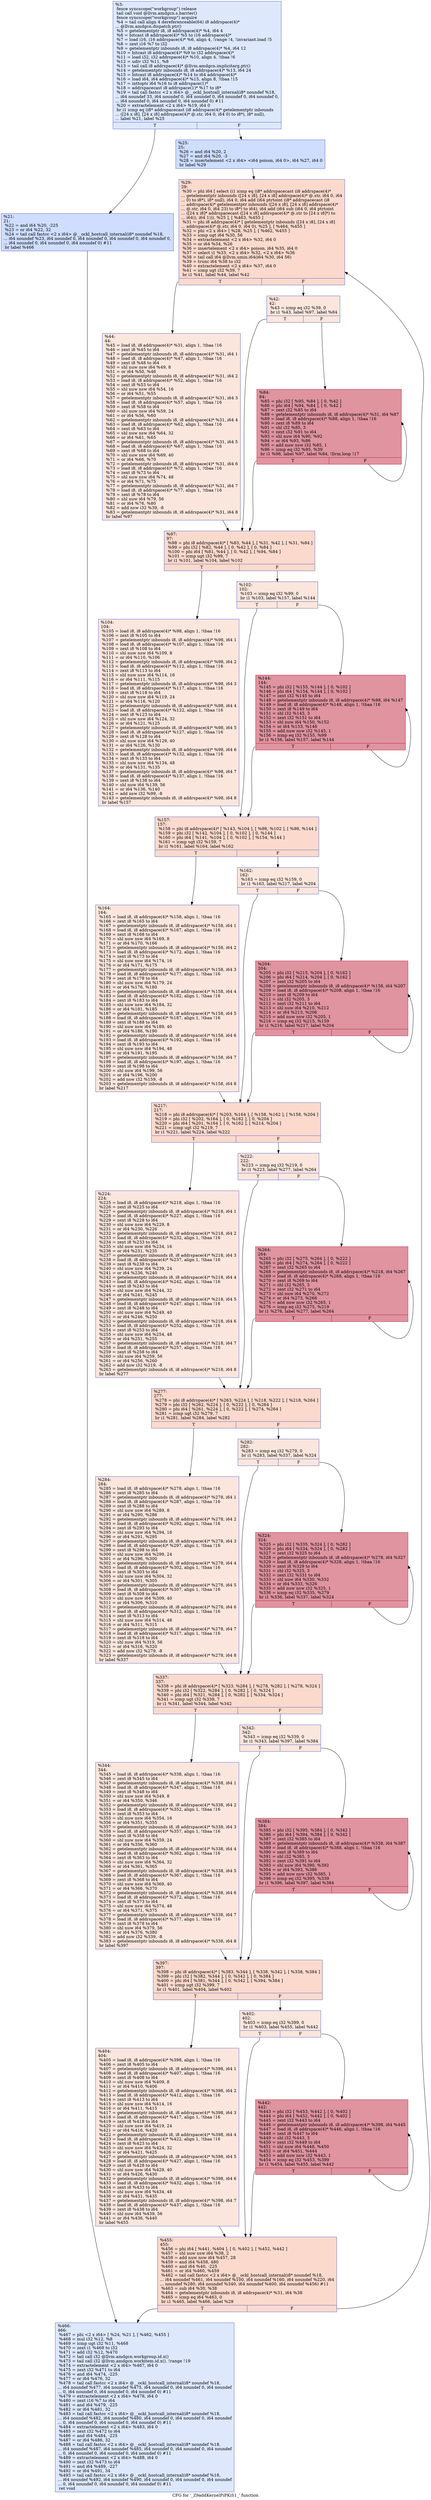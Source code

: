 digraph "CFG for '_Z9addKernelPiPKiS1_' function" {
	label="CFG for '_Z9addKernelPiPKiS1_' function";

	Node0x54f6190 [shape=record,color="#3d50c3ff", style=filled, fillcolor="#b2ccfb70",label="{%3:\l  fence syncscope(\"workgroup\") release\l  tail call void @llvm.amdgcn.s.barrier()\l  fence syncscope(\"workgroup\") acquire\l  %4 = tail call align 4 dereferenceable(64) i8 addrspace(4)*\l... @llvm.amdgcn.dispatch.ptr()\l  %5 = getelementptr i8, i8 addrspace(4)* %4, i64 4\l  %6 = bitcast i8 addrspace(4)* %5 to i16 addrspace(4)*\l  %7 = load i16, i16 addrspace(4)* %6, align 4, !range !4, !invariant.load !5\l  %8 = zext i16 %7 to i32\l  %9 = getelementptr inbounds i8, i8 addrspace(4)* %4, i64 12\l  %10 = bitcast i8 addrspace(4)* %9 to i32 addrspace(4)*\l  %11 = load i32, i32 addrspace(4)* %10, align 4, !tbaa !6\l  %12 = udiv i32 %11, %8\l  %13 = tail call i8 addrspace(4)* @llvm.amdgcn.implicitarg.ptr()\l  %14 = getelementptr inbounds i8, i8 addrspace(4)* %13, i64 24\l  %15 = bitcast i8 addrspace(4)* %14 to i64 addrspace(4)*\l  %16 = load i64, i64 addrspace(4)* %15, align 8, !tbaa !15\l  %17 = inttoptr i64 %16 to i8 addrspace(1)*\l  %18 = addrspacecast i8 addrspace(1)* %17 to i8*\l  %19 = tail call fastcc \<2 x i64\> @__ockl_hostcall_internal(i8* noundef %18,\l... i64 noundef 33, i64 noundef 0, i64 noundef 0, i64 noundef 0, i64 noundef 0,\l... i64 noundef 0, i64 noundef 0, i64 noundef 0) #11\l  %20 = extractelement \<2 x i64\> %19, i64 0\l  br i1 icmp eq (i8* addrspacecast (i8 addrspace(4)* getelementptr inbounds\l... ([24 x i8], [24 x i8] addrspace(4)* @.str, i64 0, i64 0) to i8*), i8* null),\l... label %21, label %25\l|{<s0>T|<s1>F}}"];
	Node0x54f6190:s0 -> Node0x54f8eb0;
	Node0x54f6190:s1 -> Node0x54f98a0;
	Node0x54f8eb0 [shape=record,color="#3d50c3ff", style=filled, fillcolor="#93b5fe70",label="{%21:\l21:                                               \l  %22 = and i64 %20, -225\l  %23 = or i64 %22, 32\l  %24 = tail call fastcc \<2 x i64\> @__ockl_hostcall_internal(i8* noundef %18,\l... i64 noundef %23, i64 noundef 0, i64 noundef 0, i64 noundef 0, i64 noundef 0,\l... i64 noundef 0, i64 noundef 0, i64 noundef 0) #11\l  br label %466\l}"];
	Node0x54f8eb0 -> Node0x54f9b60;
	Node0x54f98a0 [shape=record,color="#3d50c3ff", style=filled, fillcolor="#93b5fe70",label="{%25:\l25:                                               \l  %26 = and i64 %20, 2\l  %27 = and i64 %20, -3\l  %28 = insertelement \<2 x i64\> \<i64 poison, i64 0\>, i64 %27, i64 0\l  br label %29\l}"];
	Node0x54f98a0 -> Node0x54fa700;
	Node0x54fa700 [shape=record,color="#3d50c3ff", style=filled, fillcolor="#f7ac8e70",label="{%29:\l29:                                               \l  %30 = phi i64 [ select (i1 icmp eq (i8* addrspacecast (i8 addrspace(4)*\l... getelementptr inbounds ([24 x i8], [24 x i8] addrspace(4)* @.str, i64 0, i64\l... 0) to i8*), i8* null), i64 0, i64 add (i64 ptrtoint (i8* addrspacecast (i8\l... addrspace(4)* getelementptr inbounds ([24 x i8], [24 x i8] addrspace(4)*\l... @.str, i64 0, i64 23) to i8*) to i64), i64 add (i64 sub (i64 0, i64 ptrtoint\l... ([24 x i8]* addrspacecast ([24 x i8] addrspace(4)* @.str to [24 x i8]*) to\l... i64)), i64 1))), %25 ], [ %463, %455 ]\l  %31 = phi i8 addrspace(4)* [ getelementptr inbounds ([24 x i8], [24 x i8]\l... addrspace(4)* @.str, i64 0, i64 0), %25 ], [ %464, %455 ]\l  %32 = phi \<2 x i64\> [ %28, %25 ], [ %462, %455 ]\l  %33 = icmp ugt i64 %30, 56\l  %34 = extractelement \<2 x i64\> %32, i64 0\l  %35 = or i64 %34, %26\l  %36 = insertelement \<2 x i64\> poison, i64 %35, i64 0\l  %37 = select i1 %33, \<2 x i64\> %32, \<2 x i64\> %36\l  %38 = tail call i64 @llvm.umin.i64(i64 %30, i64 56)\l  %39 = trunc i64 %38 to i32\l  %40 = extractelement \<2 x i64\> %37, i64 0\l  %41 = icmp ugt i32 %39, 7\l  br i1 %41, label %44, label %42\l|{<s0>T|<s1>F}}"];
	Node0x54fa700:s0 -> Node0x54fb750;
	Node0x54fa700:s1 -> Node0x54fb7e0;
	Node0x54fb7e0 [shape=record,color="#3d50c3ff", style=filled, fillcolor="#f3c7b170",label="{%42:\l42:                                               \l  %43 = icmp eq i32 %39, 0\l  br i1 %43, label %97, label %84\l|{<s0>T|<s1>F}}"];
	Node0x54fb7e0:s0 -> Node0x54fb9e0;
	Node0x54fb7e0:s1 -> Node0x54fba30;
	Node0x54fb750 [shape=record,color="#3d50c3ff", style=filled, fillcolor="#f3c7b170",label="{%44:\l44:                                               \l  %45 = load i8, i8 addrspace(4)* %31, align 1, !tbaa !16\l  %46 = zext i8 %45 to i64\l  %47 = getelementptr inbounds i8, i8 addrspace(4)* %31, i64 1\l  %48 = load i8, i8 addrspace(4)* %47, align 1, !tbaa !16\l  %49 = zext i8 %48 to i64\l  %50 = shl nuw nsw i64 %49, 8\l  %51 = or i64 %50, %46\l  %52 = getelementptr inbounds i8, i8 addrspace(4)* %31, i64 2\l  %53 = load i8, i8 addrspace(4)* %52, align 1, !tbaa !16\l  %54 = zext i8 %53 to i64\l  %55 = shl nuw nsw i64 %54, 16\l  %56 = or i64 %51, %55\l  %57 = getelementptr inbounds i8, i8 addrspace(4)* %31, i64 3\l  %58 = load i8, i8 addrspace(4)* %57, align 1, !tbaa !16\l  %59 = zext i8 %58 to i64\l  %60 = shl nuw nsw i64 %59, 24\l  %61 = or i64 %56, %60\l  %62 = getelementptr inbounds i8, i8 addrspace(4)* %31, i64 4\l  %63 = load i8, i8 addrspace(4)* %62, align 1, !tbaa !16\l  %64 = zext i8 %63 to i64\l  %65 = shl nuw nsw i64 %64, 32\l  %66 = or i64 %61, %65\l  %67 = getelementptr inbounds i8, i8 addrspace(4)* %31, i64 5\l  %68 = load i8, i8 addrspace(4)* %67, align 1, !tbaa !16\l  %69 = zext i8 %68 to i64\l  %70 = shl nuw nsw i64 %69, 40\l  %71 = or i64 %66, %70\l  %72 = getelementptr inbounds i8, i8 addrspace(4)* %31, i64 6\l  %73 = load i8, i8 addrspace(4)* %72, align 1, !tbaa !16\l  %74 = zext i8 %73 to i64\l  %75 = shl nuw nsw i64 %74, 48\l  %76 = or i64 %71, %75\l  %77 = getelementptr inbounds i8, i8 addrspace(4)* %31, i64 7\l  %78 = load i8, i8 addrspace(4)* %77, align 1, !tbaa !16\l  %79 = zext i8 %78 to i64\l  %80 = shl nuw i64 %79, 56\l  %81 = or i64 %76, %80\l  %82 = add nsw i32 %39, -8\l  %83 = getelementptr inbounds i8, i8 addrspace(4)* %31, i64 8\l  br label %97\l}"];
	Node0x54fb750 -> Node0x54fb9e0;
	Node0x54fba30 [shape=record,color="#b70d28ff", style=filled, fillcolor="#b70d2870",label="{%84:\l84:                                               \l  %85 = phi i32 [ %95, %84 ], [ 0, %42 ]\l  %86 = phi i64 [ %94, %84 ], [ 0, %42 ]\l  %87 = zext i32 %85 to i64\l  %88 = getelementptr inbounds i8, i8 addrspace(4)* %31, i64 %87\l  %89 = load i8, i8 addrspace(4)* %88, align 1, !tbaa !16\l  %90 = zext i8 %89 to i64\l  %91 = shl i32 %85, 3\l  %92 = zext i32 %91 to i64\l  %93 = shl nuw i64 %90, %92\l  %94 = or i64 %93, %86\l  %95 = add nuw nsw i32 %85, 1\l  %96 = icmp eq i32 %95, %39\l  br i1 %96, label %97, label %84, !llvm.loop !17\l|{<s0>T|<s1>F}}"];
	Node0x54fba30:s0 -> Node0x54fb9e0;
	Node0x54fba30:s1 -> Node0x54fba30;
	Node0x54fb9e0 [shape=record,color="#3d50c3ff", style=filled, fillcolor="#f7ac8e70",label="{%97:\l97:                                               \l  %98 = phi i8 addrspace(4)* [ %83, %44 ], [ %31, %42 ], [ %31, %84 ]\l  %99 = phi i32 [ %82, %44 ], [ 0, %42 ], [ 0, %84 ]\l  %100 = phi i64 [ %81, %44 ], [ 0, %42 ], [ %94, %84 ]\l  %101 = icmp ugt i32 %99, 7\l  br i1 %101, label %104, label %102\l|{<s0>T|<s1>F}}"];
	Node0x54fb9e0:s0 -> Node0x54fe730;
	Node0x54fb9e0:s1 -> Node0x54fe780;
	Node0x54fe780 [shape=record,color="#3d50c3ff", style=filled, fillcolor="#f3c7b170",label="{%102:\l102:                                              \l  %103 = icmp eq i32 %99, 0\l  br i1 %103, label %157, label %144\l|{<s0>T|<s1>F}}"];
	Node0x54fe780:s0 -> Node0x54fe950;
	Node0x54fe780:s1 -> Node0x54fe9a0;
	Node0x54fe730 [shape=record,color="#3d50c3ff", style=filled, fillcolor="#f3c7b170",label="{%104:\l104:                                              \l  %105 = load i8, i8 addrspace(4)* %98, align 1, !tbaa !16\l  %106 = zext i8 %105 to i64\l  %107 = getelementptr inbounds i8, i8 addrspace(4)* %98, i64 1\l  %108 = load i8, i8 addrspace(4)* %107, align 1, !tbaa !16\l  %109 = zext i8 %108 to i64\l  %110 = shl nuw nsw i64 %109, 8\l  %111 = or i64 %110, %106\l  %112 = getelementptr inbounds i8, i8 addrspace(4)* %98, i64 2\l  %113 = load i8, i8 addrspace(4)* %112, align 1, !tbaa !16\l  %114 = zext i8 %113 to i64\l  %115 = shl nuw nsw i64 %114, 16\l  %116 = or i64 %111, %115\l  %117 = getelementptr inbounds i8, i8 addrspace(4)* %98, i64 3\l  %118 = load i8, i8 addrspace(4)* %117, align 1, !tbaa !16\l  %119 = zext i8 %118 to i64\l  %120 = shl nuw nsw i64 %119, 24\l  %121 = or i64 %116, %120\l  %122 = getelementptr inbounds i8, i8 addrspace(4)* %98, i64 4\l  %123 = load i8, i8 addrspace(4)* %122, align 1, !tbaa !16\l  %124 = zext i8 %123 to i64\l  %125 = shl nuw nsw i64 %124, 32\l  %126 = or i64 %121, %125\l  %127 = getelementptr inbounds i8, i8 addrspace(4)* %98, i64 5\l  %128 = load i8, i8 addrspace(4)* %127, align 1, !tbaa !16\l  %129 = zext i8 %128 to i64\l  %130 = shl nuw nsw i64 %129, 40\l  %131 = or i64 %126, %130\l  %132 = getelementptr inbounds i8, i8 addrspace(4)* %98, i64 6\l  %133 = load i8, i8 addrspace(4)* %132, align 1, !tbaa !16\l  %134 = zext i8 %133 to i64\l  %135 = shl nuw nsw i64 %134, 48\l  %136 = or i64 %131, %135\l  %137 = getelementptr inbounds i8, i8 addrspace(4)* %98, i64 7\l  %138 = load i8, i8 addrspace(4)* %137, align 1, !tbaa !16\l  %139 = zext i8 %138 to i64\l  %140 = shl nuw i64 %139, 56\l  %141 = or i64 %136, %140\l  %142 = add nsw i32 %99, -8\l  %143 = getelementptr inbounds i8, i8 addrspace(4)* %98, i64 8\l  br label %157\l}"];
	Node0x54fe730 -> Node0x54fe950;
	Node0x54fe9a0 [shape=record,color="#b70d28ff", style=filled, fillcolor="#b70d2870",label="{%144:\l144:                                              \l  %145 = phi i32 [ %155, %144 ], [ 0, %102 ]\l  %146 = phi i64 [ %154, %144 ], [ 0, %102 ]\l  %147 = zext i32 %145 to i64\l  %148 = getelementptr inbounds i8, i8 addrspace(4)* %98, i64 %147\l  %149 = load i8, i8 addrspace(4)* %148, align 1, !tbaa !16\l  %150 = zext i8 %149 to i64\l  %151 = shl i32 %145, 3\l  %152 = zext i32 %151 to i64\l  %153 = shl nuw i64 %150, %152\l  %154 = or i64 %153, %146\l  %155 = add nuw nsw i32 %145, 1\l  %156 = icmp eq i32 %155, %99\l  br i1 %156, label %157, label %144\l|{<s0>T|<s1>F}}"];
	Node0x54fe9a0:s0 -> Node0x54fe950;
	Node0x54fe9a0:s1 -> Node0x54fe9a0;
	Node0x54fe950 [shape=record,color="#3d50c3ff", style=filled, fillcolor="#f7ac8e70",label="{%157:\l157:                                              \l  %158 = phi i8 addrspace(4)* [ %143, %104 ], [ %98, %102 ], [ %98, %144 ]\l  %159 = phi i32 [ %142, %104 ], [ 0, %102 ], [ 0, %144 ]\l  %160 = phi i64 [ %141, %104 ], [ 0, %102 ], [ %154, %144 ]\l  %161 = icmp ugt i32 %159, 7\l  br i1 %161, label %164, label %162\l|{<s0>T|<s1>F}}"];
	Node0x54fe950:s0 -> Node0x5500e70;
	Node0x54fe950:s1 -> Node0x5500ec0;
	Node0x5500ec0 [shape=record,color="#3d50c3ff", style=filled, fillcolor="#f3c7b170",label="{%162:\l162:                                              \l  %163 = icmp eq i32 %159, 0\l  br i1 %163, label %217, label %204\l|{<s0>T|<s1>F}}"];
	Node0x5500ec0:s0 -> Node0x5501050;
	Node0x5500ec0:s1 -> Node0x55010a0;
	Node0x5500e70 [shape=record,color="#3d50c3ff", style=filled, fillcolor="#f3c7b170",label="{%164:\l164:                                              \l  %165 = load i8, i8 addrspace(4)* %158, align 1, !tbaa !16\l  %166 = zext i8 %165 to i64\l  %167 = getelementptr inbounds i8, i8 addrspace(4)* %158, i64 1\l  %168 = load i8, i8 addrspace(4)* %167, align 1, !tbaa !16\l  %169 = zext i8 %168 to i64\l  %170 = shl nuw nsw i64 %169, 8\l  %171 = or i64 %170, %166\l  %172 = getelementptr inbounds i8, i8 addrspace(4)* %158, i64 2\l  %173 = load i8, i8 addrspace(4)* %172, align 1, !tbaa !16\l  %174 = zext i8 %173 to i64\l  %175 = shl nuw nsw i64 %174, 16\l  %176 = or i64 %171, %175\l  %177 = getelementptr inbounds i8, i8 addrspace(4)* %158, i64 3\l  %178 = load i8, i8 addrspace(4)* %177, align 1, !tbaa !16\l  %179 = zext i8 %178 to i64\l  %180 = shl nuw nsw i64 %179, 24\l  %181 = or i64 %176, %180\l  %182 = getelementptr inbounds i8, i8 addrspace(4)* %158, i64 4\l  %183 = load i8, i8 addrspace(4)* %182, align 1, !tbaa !16\l  %184 = zext i8 %183 to i64\l  %185 = shl nuw nsw i64 %184, 32\l  %186 = or i64 %181, %185\l  %187 = getelementptr inbounds i8, i8 addrspace(4)* %158, i64 5\l  %188 = load i8, i8 addrspace(4)* %187, align 1, !tbaa !16\l  %189 = zext i8 %188 to i64\l  %190 = shl nuw nsw i64 %189, 40\l  %191 = or i64 %186, %190\l  %192 = getelementptr inbounds i8, i8 addrspace(4)* %158, i64 6\l  %193 = load i8, i8 addrspace(4)* %192, align 1, !tbaa !16\l  %194 = zext i8 %193 to i64\l  %195 = shl nuw nsw i64 %194, 48\l  %196 = or i64 %191, %195\l  %197 = getelementptr inbounds i8, i8 addrspace(4)* %158, i64 7\l  %198 = load i8, i8 addrspace(4)* %197, align 1, !tbaa !16\l  %199 = zext i8 %198 to i64\l  %200 = shl nuw i64 %199, 56\l  %201 = or i64 %196, %200\l  %202 = add nsw i32 %159, -8\l  %203 = getelementptr inbounds i8, i8 addrspace(4)* %158, i64 8\l  br label %217\l}"];
	Node0x5500e70 -> Node0x5501050;
	Node0x55010a0 [shape=record,color="#b70d28ff", style=filled, fillcolor="#b70d2870",label="{%204:\l204:                                              \l  %205 = phi i32 [ %215, %204 ], [ 0, %162 ]\l  %206 = phi i64 [ %214, %204 ], [ 0, %162 ]\l  %207 = zext i32 %205 to i64\l  %208 = getelementptr inbounds i8, i8 addrspace(4)* %158, i64 %207\l  %209 = load i8, i8 addrspace(4)* %208, align 1, !tbaa !16\l  %210 = zext i8 %209 to i64\l  %211 = shl i32 %205, 3\l  %212 = zext i32 %211 to i64\l  %213 = shl nuw i64 %210, %212\l  %214 = or i64 %213, %206\l  %215 = add nuw nsw i32 %205, 1\l  %216 = icmp eq i32 %215, %159\l  br i1 %216, label %217, label %204\l|{<s0>T|<s1>F}}"];
	Node0x55010a0:s0 -> Node0x5501050;
	Node0x55010a0:s1 -> Node0x55010a0;
	Node0x5501050 [shape=record,color="#3d50c3ff", style=filled, fillcolor="#f7ac8e70",label="{%217:\l217:                                              \l  %218 = phi i8 addrspace(4)* [ %203, %164 ], [ %158, %162 ], [ %158, %204 ]\l  %219 = phi i32 [ %202, %164 ], [ 0, %162 ], [ 0, %204 ]\l  %220 = phi i64 [ %201, %164 ], [ 0, %162 ], [ %214, %204 ]\l  %221 = icmp ugt i32 %219, 7\l  br i1 %221, label %224, label %222\l|{<s0>T|<s1>F}}"];
	Node0x5501050:s0 -> Node0x55030f0;
	Node0x5501050:s1 -> Node0x5503140;
	Node0x5503140 [shape=record,color="#3d50c3ff", style=filled, fillcolor="#f3c7b170",label="{%222:\l222:                                              \l  %223 = icmp eq i32 %219, 0\l  br i1 %223, label %277, label %264\l|{<s0>T|<s1>F}}"];
	Node0x5503140:s0 -> Node0x55032d0;
	Node0x5503140:s1 -> Node0x5503320;
	Node0x55030f0 [shape=record,color="#3d50c3ff", style=filled, fillcolor="#f3c7b170",label="{%224:\l224:                                              \l  %225 = load i8, i8 addrspace(4)* %218, align 1, !tbaa !16\l  %226 = zext i8 %225 to i64\l  %227 = getelementptr inbounds i8, i8 addrspace(4)* %218, i64 1\l  %228 = load i8, i8 addrspace(4)* %227, align 1, !tbaa !16\l  %229 = zext i8 %228 to i64\l  %230 = shl nuw nsw i64 %229, 8\l  %231 = or i64 %230, %226\l  %232 = getelementptr inbounds i8, i8 addrspace(4)* %218, i64 2\l  %233 = load i8, i8 addrspace(4)* %232, align 1, !tbaa !16\l  %234 = zext i8 %233 to i64\l  %235 = shl nuw nsw i64 %234, 16\l  %236 = or i64 %231, %235\l  %237 = getelementptr inbounds i8, i8 addrspace(4)* %218, i64 3\l  %238 = load i8, i8 addrspace(4)* %237, align 1, !tbaa !16\l  %239 = zext i8 %238 to i64\l  %240 = shl nuw nsw i64 %239, 24\l  %241 = or i64 %236, %240\l  %242 = getelementptr inbounds i8, i8 addrspace(4)* %218, i64 4\l  %243 = load i8, i8 addrspace(4)* %242, align 1, !tbaa !16\l  %244 = zext i8 %243 to i64\l  %245 = shl nuw nsw i64 %244, 32\l  %246 = or i64 %241, %245\l  %247 = getelementptr inbounds i8, i8 addrspace(4)* %218, i64 5\l  %248 = load i8, i8 addrspace(4)* %247, align 1, !tbaa !16\l  %249 = zext i8 %248 to i64\l  %250 = shl nuw nsw i64 %249, 40\l  %251 = or i64 %246, %250\l  %252 = getelementptr inbounds i8, i8 addrspace(4)* %218, i64 6\l  %253 = load i8, i8 addrspace(4)* %252, align 1, !tbaa !16\l  %254 = zext i8 %253 to i64\l  %255 = shl nuw nsw i64 %254, 48\l  %256 = or i64 %251, %255\l  %257 = getelementptr inbounds i8, i8 addrspace(4)* %218, i64 7\l  %258 = load i8, i8 addrspace(4)* %257, align 1, !tbaa !16\l  %259 = zext i8 %258 to i64\l  %260 = shl nuw i64 %259, 56\l  %261 = or i64 %256, %260\l  %262 = add nsw i32 %219, -8\l  %263 = getelementptr inbounds i8, i8 addrspace(4)* %218, i64 8\l  br label %277\l}"];
	Node0x55030f0 -> Node0x55032d0;
	Node0x5503320 [shape=record,color="#b70d28ff", style=filled, fillcolor="#b70d2870",label="{%264:\l264:                                              \l  %265 = phi i32 [ %275, %264 ], [ 0, %222 ]\l  %266 = phi i64 [ %274, %264 ], [ 0, %222 ]\l  %267 = zext i32 %265 to i64\l  %268 = getelementptr inbounds i8, i8 addrspace(4)* %218, i64 %267\l  %269 = load i8, i8 addrspace(4)* %268, align 1, !tbaa !16\l  %270 = zext i8 %269 to i64\l  %271 = shl i32 %265, 3\l  %272 = zext i32 %271 to i64\l  %273 = shl nuw i64 %270, %272\l  %274 = or i64 %273, %266\l  %275 = add nuw nsw i32 %265, 1\l  %276 = icmp eq i32 %275, %219\l  br i1 %276, label %277, label %264\l|{<s0>T|<s1>F}}"];
	Node0x5503320:s0 -> Node0x55032d0;
	Node0x5503320:s1 -> Node0x5503320;
	Node0x55032d0 [shape=record,color="#3d50c3ff", style=filled, fillcolor="#f7ac8e70",label="{%277:\l277:                                              \l  %278 = phi i8 addrspace(4)* [ %263, %224 ], [ %218, %222 ], [ %218, %264 ]\l  %279 = phi i32 [ %262, %224 ], [ 0, %222 ], [ 0, %264 ]\l  %280 = phi i64 [ %261, %224 ], [ 0, %222 ], [ %274, %264 ]\l  %281 = icmp ugt i32 %279, 7\l  br i1 %281, label %284, label %282\l|{<s0>T|<s1>F}}"];
	Node0x55032d0:s0 -> Node0x5505b50;
	Node0x55032d0:s1 -> Node0x5505ba0;
	Node0x5505ba0 [shape=record,color="#3d50c3ff", style=filled, fillcolor="#f3c7b170",label="{%282:\l282:                                              \l  %283 = icmp eq i32 %279, 0\l  br i1 %283, label %337, label %324\l|{<s0>T|<s1>F}}"];
	Node0x5505ba0:s0 -> Node0x5505d30;
	Node0x5505ba0:s1 -> Node0x5505d80;
	Node0x5505b50 [shape=record,color="#3d50c3ff", style=filled, fillcolor="#f3c7b170",label="{%284:\l284:                                              \l  %285 = load i8, i8 addrspace(4)* %278, align 1, !tbaa !16\l  %286 = zext i8 %285 to i64\l  %287 = getelementptr inbounds i8, i8 addrspace(4)* %278, i64 1\l  %288 = load i8, i8 addrspace(4)* %287, align 1, !tbaa !16\l  %289 = zext i8 %288 to i64\l  %290 = shl nuw nsw i64 %289, 8\l  %291 = or i64 %290, %286\l  %292 = getelementptr inbounds i8, i8 addrspace(4)* %278, i64 2\l  %293 = load i8, i8 addrspace(4)* %292, align 1, !tbaa !16\l  %294 = zext i8 %293 to i64\l  %295 = shl nuw nsw i64 %294, 16\l  %296 = or i64 %291, %295\l  %297 = getelementptr inbounds i8, i8 addrspace(4)* %278, i64 3\l  %298 = load i8, i8 addrspace(4)* %297, align 1, !tbaa !16\l  %299 = zext i8 %298 to i64\l  %300 = shl nuw nsw i64 %299, 24\l  %301 = or i64 %296, %300\l  %302 = getelementptr inbounds i8, i8 addrspace(4)* %278, i64 4\l  %303 = load i8, i8 addrspace(4)* %302, align 1, !tbaa !16\l  %304 = zext i8 %303 to i64\l  %305 = shl nuw nsw i64 %304, 32\l  %306 = or i64 %301, %305\l  %307 = getelementptr inbounds i8, i8 addrspace(4)* %278, i64 5\l  %308 = load i8, i8 addrspace(4)* %307, align 1, !tbaa !16\l  %309 = zext i8 %308 to i64\l  %310 = shl nuw nsw i64 %309, 40\l  %311 = or i64 %306, %310\l  %312 = getelementptr inbounds i8, i8 addrspace(4)* %278, i64 6\l  %313 = load i8, i8 addrspace(4)* %312, align 1, !tbaa !16\l  %314 = zext i8 %313 to i64\l  %315 = shl nuw nsw i64 %314, 48\l  %316 = or i64 %311, %315\l  %317 = getelementptr inbounds i8, i8 addrspace(4)* %278, i64 7\l  %318 = load i8, i8 addrspace(4)* %317, align 1, !tbaa !16\l  %319 = zext i8 %318 to i64\l  %320 = shl nuw i64 %319, 56\l  %321 = or i64 %316, %320\l  %322 = add nsw i32 %279, -8\l  %323 = getelementptr inbounds i8, i8 addrspace(4)* %278, i64 8\l  br label %337\l}"];
	Node0x5505b50 -> Node0x5505d30;
	Node0x5505d80 [shape=record,color="#b70d28ff", style=filled, fillcolor="#b70d2870",label="{%324:\l324:                                              \l  %325 = phi i32 [ %335, %324 ], [ 0, %282 ]\l  %326 = phi i64 [ %334, %324 ], [ 0, %282 ]\l  %327 = zext i32 %325 to i64\l  %328 = getelementptr inbounds i8, i8 addrspace(4)* %278, i64 %327\l  %329 = load i8, i8 addrspace(4)* %328, align 1, !tbaa !16\l  %330 = zext i8 %329 to i64\l  %331 = shl i32 %325, 3\l  %332 = zext i32 %331 to i64\l  %333 = shl nuw i64 %330, %332\l  %334 = or i64 %333, %326\l  %335 = add nuw nsw i32 %325, 1\l  %336 = icmp eq i32 %335, %279\l  br i1 %336, label %337, label %324\l|{<s0>T|<s1>F}}"];
	Node0x5505d80:s0 -> Node0x5505d30;
	Node0x5505d80:s1 -> Node0x5505d80;
	Node0x5505d30 [shape=record,color="#3d50c3ff", style=filled, fillcolor="#f7ac8e70",label="{%337:\l337:                                              \l  %338 = phi i8 addrspace(4)* [ %323, %284 ], [ %278, %282 ], [ %278, %324 ]\l  %339 = phi i32 [ %322, %284 ], [ 0, %282 ], [ 0, %324 ]\l  %340 = phi i64 [ %321, %284 ], [ 0, %282 ], [ %334, %324 ]\l  %341 = icmp ugt i32 %339, 7\l  br i1 %341, label %344, label %342\l|{<s0>T|<s1>F}}"];
	Node0x5505d30:s0 -> Node0x55087a0;
	Node0x5505d30:s1 -> Node0x55087f0;
	Node0x55087f0 [shape=record,color="#3d50c3ff", style=filled, fillcolor="#f3c7b170",label="{%342:\l342:                                              \l  %343 = icmp eq i32 %339, 0\l  br i1 %343, label %397, label %384\l|{<s0>T|<s1>F}}"];
	Node0x55087f0:s0 -> Node0x5508980;
	Node0x55087f0:s1 -> Node0x55089d0;
	Node0x55087a0 [shape=record,color="#3d50c3ff", style=filled, fillcolor="#f3c7b170",label="{%344:\l344:                                              \l  %345 = load i8, i8 addrspace(4)* %338, align 1, !tbaa !16\l  %346 = zext i8 %345 to i64\l  %347 = getelementptr inbounds i8, i8 addrspace(4)* %338, i64 1\l  %348 = load i8, i8 addrspace(4)* %347, align 1, !tbaa !16\l  %349 = zext i8 %348 to i64\l  %350 = shl nuw nsw i64 %349, 8\l  %351 = or i64 %350, %346\l  %352 = getelementptr inbounds i8, i8 addrspace(4)* %338, i64 2\l  %353 = load i8, i8 addrspace(4)* %352, align 1, !tbaa !16\l  %354 = zext i8 %353 to i64\l  %355 = shl nuw nsw i64 %354, 16\l  %356 = or i64 %351, %355\l  %357 = getelementptr inbounds i8, i8 addrspace(4)* %338, i64 3\l  %358 = load i8, i8 addrspace(4)* %357, align 1, !tbaa !16\l  %359 = zext i8 %358 to i64\l  %360 = shl nuw nsw i64 %359, 24\l  %361 = or i64 %356, %360\l  %362 = getelementptr inbounds i8, i8 addrspace(4)* %338, i64 4\l  %363 = load i8, i8 addrspace(4)* %362, align 1, !tbaa !16\l  %364 = zext i8 %363 to i64\l  %365 = shl nuw nsw i64 %364, 32\l  %366 = or i64 %361, %365\l  %367 = getelementptr inbounds i8, i8 addrspace(4)* %338, i64 5\l  %368 = load i8, i8 addrspace(4)* %367, align 1, !tbaa !16\l  %369 = zext i8 %368 to i64\l  %370 = shl nuw nsw i64 %369, 40\l  %371 = or i64 %366, %370\l  %372 = getelementptr inbounds i8, i8 addrspace(4)* %338, i64 6\l  %373 = load i8, i8 addrspace(4)* %372, align 1, !tbaa !16\l  %374 = zext i8 %373 to i64\l  %375 = shl nuw nsw i64 %374, 48\l  %376 = or i64 %371, %375\l  %377 = getelementptr inbounds i8, i8 addrspace(4)* %338, i64 7\l  %378 = load i8, i8 addrspace(4)* %377, align 1, !tbaa !16\l  %379 = zext i8 %378 to i64\l  %380 = shl nuw i64 %379, 56\l  %381 = or i64 %376, %380\l  %382 = add nsw i32 %339, -8\l  %383 = getelementptr inbounds i8, i8 addrspace(4)* %338, i64 8\l  br label %397\l}"];
	Node0x55087a0 -> Node0x5508980;
	Node0x55089d0 [shape=record,color="#b70d28ff", style=filled, fillcolor="#b70d2870",label="{%384:\l384:                                              \l  %385 = phi i32 [ %395, %384 ], [ 0, %342 ]\l  %386 = phi i64 [ %394, %384 ], [ 0, %342 ]\l  %387 = zext i32 %385 to i64\l  %388 = getelementptr inbounds i8, i8 addrspace(4)* %338, i64 %387\l  %389 = load i8, i8 addrspace(4)* %388, align 1, !tbaa !16\l  %390 = zext i8 %389 to i64\l  %391 = shl i32 %385, 3\l  %392 = zext i32 %391 to i64\l  %393 = shl nuw i64 %390, %392\l  %394 = or i64 %393, %386\l  %395 = add nuw nsw i32 %385, 1\l  %396 = icmp eq i32 %395, %339\l  br i1 %396, label %397, label %384\l|{<s0>T|<s1>F}}"];
	Node0x55089d0:s0 -> Node0x5508980;
	Node0x55089d0:s1 -> Node0x55089d0;
	Node0x5508980 [shape=record,color="#3d50c3ff", style=filled, fillcolor="#f7ac8e70",label="{%397:\l397:                                              \l  %398 = phi i8 addrspace(4)* [ %383, %344 ], [ %338, %342 ], [ %338, %384 ]\l  %399 = phi i32 [ %382, %344 ], [ 0, %342 ], [ 0, %384 ]\l  %400 = phi i64 [ %381, %344 ], [ 0, %342 ], [ %394, %384 ]\l  %401 = icmp ugt i32 %399, 7\l  br i1 %401, label %404, label %402\l|{<s0>T|<s1>F}}"];
	Node0x5508980:s0 -> Node0x550b000;
	Node0x5508980:s1 -> Node0x550b050;
	Node0x550b050 [shape=record,color="#3d50c3ff", style=filled, fillcolor="#f3c7b170",label="{%402:\l402:                                              \l  %403 = icmp eq i32 %399, 0\l  br i1 %403, label %455, label %442\l|{<s0>T|<s1>F}}"];
	Node0x550b050:s0 -> Node0x54faba0;
	Node0x550b050:s1 -> Node0x550b1e0;
	Node0x550b000 [shape=record,color="#3d50c3ff", style=filled, fillcolor="#f3c7b170",label="{%404:\l404:                                              \l  %405 = load i8, i8 addrspace(4)* %398, align 1, !tbaa !16\l  %406 = zext i8 %405 to i64\l  %407 = getelementptr inbounds i8, i8 addrspace(4)* %398, i64 1\l  %408 = load i8, i8 addrspace(4)* %407, align 1, !tbaa !16\l  %409 = zext i8 %408 to i64\l  %410 = shl nuw nsw i64 %409, 8\l  %411 = or i64 %410, %406\l  %412 = getelementptr inbounds i8, i8 addrspace(4)* %398, i64 2\l  %413 = load i8, i8 addrspace(4)* %412, align 1, !tbaa !16\l  %414 = zext i8 %413 to i64\l  %415 = shl nuw nsw i64 %414, 16\l  %416 = or i64 %411, %415\l  %417 = getelementptr inbounds i8, i8 addrspace(4)* %398, i64 3\l  %418 = load i8, i8 addrspace(4)* %417, align 1, !tbaa !16\l  %419 = zext i8 %418 to i64\l  %420 = shl nuw nsw i64 %419, 24\l  %421 = or i64 %416, %420\l  %422 = getelementptr inbounds i8, i8 addrspace(4)* %398, i64 4\l  %423 = load i8, i8 addrspace(4)* %422, align 1, !tbaa !16\l  %424 = zext i8 %423 to i64\l  %425 = shl nuw nsw i64 %424, 32\l  %426 = or i64 %421, %425\l  %427 = getelementptr inbounds i8, i8 addrspace(4)* %398, i64 5\l  %428 = load i8, i8 addrspace(4)* %427, align 1, !tbaa !16\l  %429 = zext i8 %428 to i64\l  %430 = shl nuw nsw i64 %429, 40\l  %431 = or i64 %426, %430\l  %432 = getelementptr inbounds i8, i8 addrspace(4)* %398, i64 6\l  %433 = load i8, i8 addrspace(4)* %432, align 1, !tbaa !16\l  %434 = zext i8 %433 to i64\l  %435 = shl nuw nsw i64 %434, 48\l  %436 = or i64 %431, %435\l  %437 = getelementptr inbounds i8, i8 addrspace(4)* %398, i64 7\l  %438 = load i8, i8 addrspace(4)* %437, align 1, !tbaa !16\l  %439 = zext i8 %438 to i64\l  %440 = shl nuw i64 %439, 56\l  %441 = or i64 %436, %440\l  br label %455\l}"];
	Node0x550b000 -> Node0x54faba0;
	Node0x550b1e0 [shape=record,color="#b70d28ff", style=filled, fillcolor="#b70d2870",label="{%442:\l442:                                              \l  %443 = phi i32 [ %453, %442 ], [ 0, %402 ]\l  %444 = phi i64 [ %452, %442 ], [ 0, %402 ]\l  %445 = zext i32 %443 to i64\l  %446 = getelementptr inbounds i8, i8 addrspace(4)* %398, i64 %445\l  %447 = load i8, i8 addrspace(4)* %446, align 1, !tbaa !16\l  %448 = zext i8 %447 to i64\l  %449 = shl i32 %443, 3\l  %450 = zext i32 %449 to i64\l  %451 = shl nuw i64 %448, %450\l  %452 = or i64 %451, %444\l  %453 = add nuw nsw i32 %443, 1\l  %454 = icmp eq i32 %453, %399\l  br i1 %454, label %455, label %442\l|{<s0>T|<s1>F}}"];
	Node0x550b1e0:s0 -> Node0x54faba0;
	Node0x550b1e0:s1 -> Node0x550b1e0;
	Node0x54faba0 [shape=record,color="#3d50c3ff", style=filled, fillcolor="#f7ac8e70",label="{%455:\l455:                                              \l  %456 = phi i64 [ %441, %404 ], [ 0, %402 ], [ %452, %442 ]\l  %457 = shl nuw nsw i64 %38, 2\l  %458 = add nuw nsw i64 %457, 28\l  %459 = and i64 %458, 480\l  %460 = and i64 %40, -225\l  %461 = or i64 %460, %459\l  %462 = tail call fastcc \<2 x i64\> @__ockl_hostcall_internal(i8* noundef %18,\l... i64 noundef %461, i64 noundef %100, i64 noundef %160, i64 noundef %220, i64\l... noundef %280, i64 noundef %340, i64 noundef %400, i64 noundef %456) #11\l  %463 = sub i64 %30, %38\l  %464 = getelementptr inbounds i8, i8 addrspace(4)* %31, i64 %38\l  %465 = icmp eq i64 %463, 0\l  br i1 %465, label %466, label %29\l|{<s0>T|<s1>F}}"];
	Node0x54faba0:s0 -> Node0x54f9b60;
	Node0x54faba0:s1 -> Node0x54fa700;
	Node0x54f9b60 [shape=record,color="#3d50c3ff", style=filled, fillcolor="#b2ccfb70",label="{%466:\l466:                                              \l  %467 = phi \<2 x i64\> [ %24, %21 ], [ %462, %455 ]\l  %468 = mul i32 %12, %8\l  %469 = icmp ugt i32 %11, %468\l  %470 = zext i1 %469 to i32\l  %471 = add i32 %12, %470\l  %472 = tail call i32 @llvm.amdgcn.workgroup.id.x()\l  %473 = tail call i32 @llvm.amdgcn.workitem.id.x(), !range !19\l  %474 = extractelement \<2 x i64\> %467, i64 0\l  %475 = zext i32 %471 to i64\l  %476 = and i64 %474, -225\l  %477 = or i64 %476, 32\l  %478 = tail call fastcc \<2 x i64\> @__ockl_hostcall_internal(i8* noundef %18,\l... i64 noundef %477, i64 noundef %475, i64 noundef 0, i64 noundef 0, i64 noundef\l... 0, i64 noundef 0, i64 noundef 0, i64 noundef 0) #11\l  %479 = extractelement \<2 x i64\> %478, i64 0\l  %480 = zext i16 %7 to i64\l  %481 = and i64 %479, -225\l  %482 = or i64 %481, 32\l  %483 = tail call fastcc \<2 x i64\> @__ockl_hostcall_internal(i8* noundef %18,\l... i64 noundef %482, i64 noundef %480, i64 noundef 0, i64 noundef 0, i64 noundef\l... 0, i64 noundef 0, i64 noundef 0, i64 noundef 0) #11\l  %484 = extractelement \<2 x i64\> %483, i64 0\l  %485 = zext i32 %472 to i64\l  %486 = and i64 %484, -225\l  %487 = or i64 %486, 32\l  %488 = tail call fastcc \<2 x i64\> @__ockl_hostcall_internal(i8* noundef %18,\l... i64 noundef %487, i64 noundef %485, i64 noundef 0, i64 noundef 0, i64 noundef\l... 0, i64 noundef 0, i64 noundef 0, i64 noundef 0) #11\l  %489 = extractelement \<2 x i64\> %488, i64 0\l  %490 = zext i32 %473 to i64\l  %491 = and i64 %489, -227\l  %492 = or i64 %491, 34\l  %493 = tail call fastcc \<2 x i64\> @__ockl_hostcall_internal(i8* noundef %18,\l... i64 noundef %492, i64 noundef %490, i64 noundef 0, i64 noundef 0, i64 noundef\l... 0, i64 noundef 0, i64 noundef 0, i64 noundef 0) #11\l  ret void\l}"];
}
